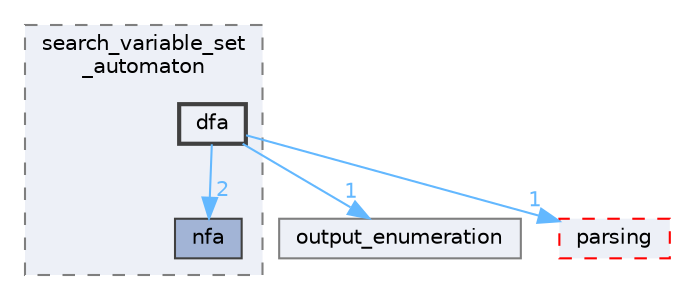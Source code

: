 digraph "src/rematch/filtering_module/search_variable_set_automaton/dfa"
{
 // LATEX_PDF_SIZE
  bgcolor="transparent";
  edge [fontname=Helvetica,fontsize=10,labelfontname=Helvetica,labelfontsize=10];
  node [fontname=Helvetica,fontsize=10,shape=box,height=0.2,width=0.4];
  compound=true
  subgraph clusterdir_f1d5c406d4f057b05ee0c33178e91c13 {
    graph [ bgcolor="#edf0f7", pencolor="grey50", label="search_variable_set\l_automaton", fontname=Helvetica,fontsize=10 style="filled,dashed", URL="dir_f1d5c406d4f057b05ee0c33178e91c13.html",tooltip=""]
  dir_848324e73fd0752dd33550508c7d5c44 [label="nfa", fillcolor="#a2b4d6", color="grey25", style="filled", URL="dir_848324e73fd0752dd33550508c7d5c44.html",tooltip=""];
  dir_80f48a0eea6875fa3516b36c8f3a31b5 [label="dfa", fillcolor="#edf0f7", color="grey25", style="filled,bold", URL="dir_80f48a0eea6875fa3516b36c8f3a31b5.html",tooltip=""];
  }
  dir_913ffae9e1b3757e6eda740c1d8e420a [label="output_enumeration", fillcolor="#edf0f7", color="grey50", style="filled", URL="dir_913ffae9e1b3757e6eda740c1d8e420a.html",tooltip=""];
  dir_a5e55677c50a1bf7f16b6811453fb172 [label="parsing", fillcolor="#edf0f7", color="red", style="filled,dashed", URL="dir_a5e55677c50a1bf7f16b6811453fb172.html",tooltip=""];
  dir_80f48a0eea6875fa3516b36c8f3a31b5->dir_848324e73fd0752dd33550508c7d5c44 [headlabel="2", labeldistance=1.5 headhref="dir_000001_000007.html" color="steelblue1" fontcolor="steelblue1"];
  dir_80f48a0eea6875fa3516b36c8f3a31b5->dir_913ffae9e1b3757e6eda740c1d8e420a [headlabel="1", labeldistance=1.5 headhref="dir_000001_000008.html" color="steelblue1" fontcolor="steelblue1"];
  dir_80f48a0eea6875fa3516b36c8f3a31b5->dir_a5e55677c50a1bf7f16b6811453fb172 [headlabel="1", labeldistance=1.5 headhref="dir_000001_000009.html" color="steelblue1" fontcolor="steelblue1"];
}
